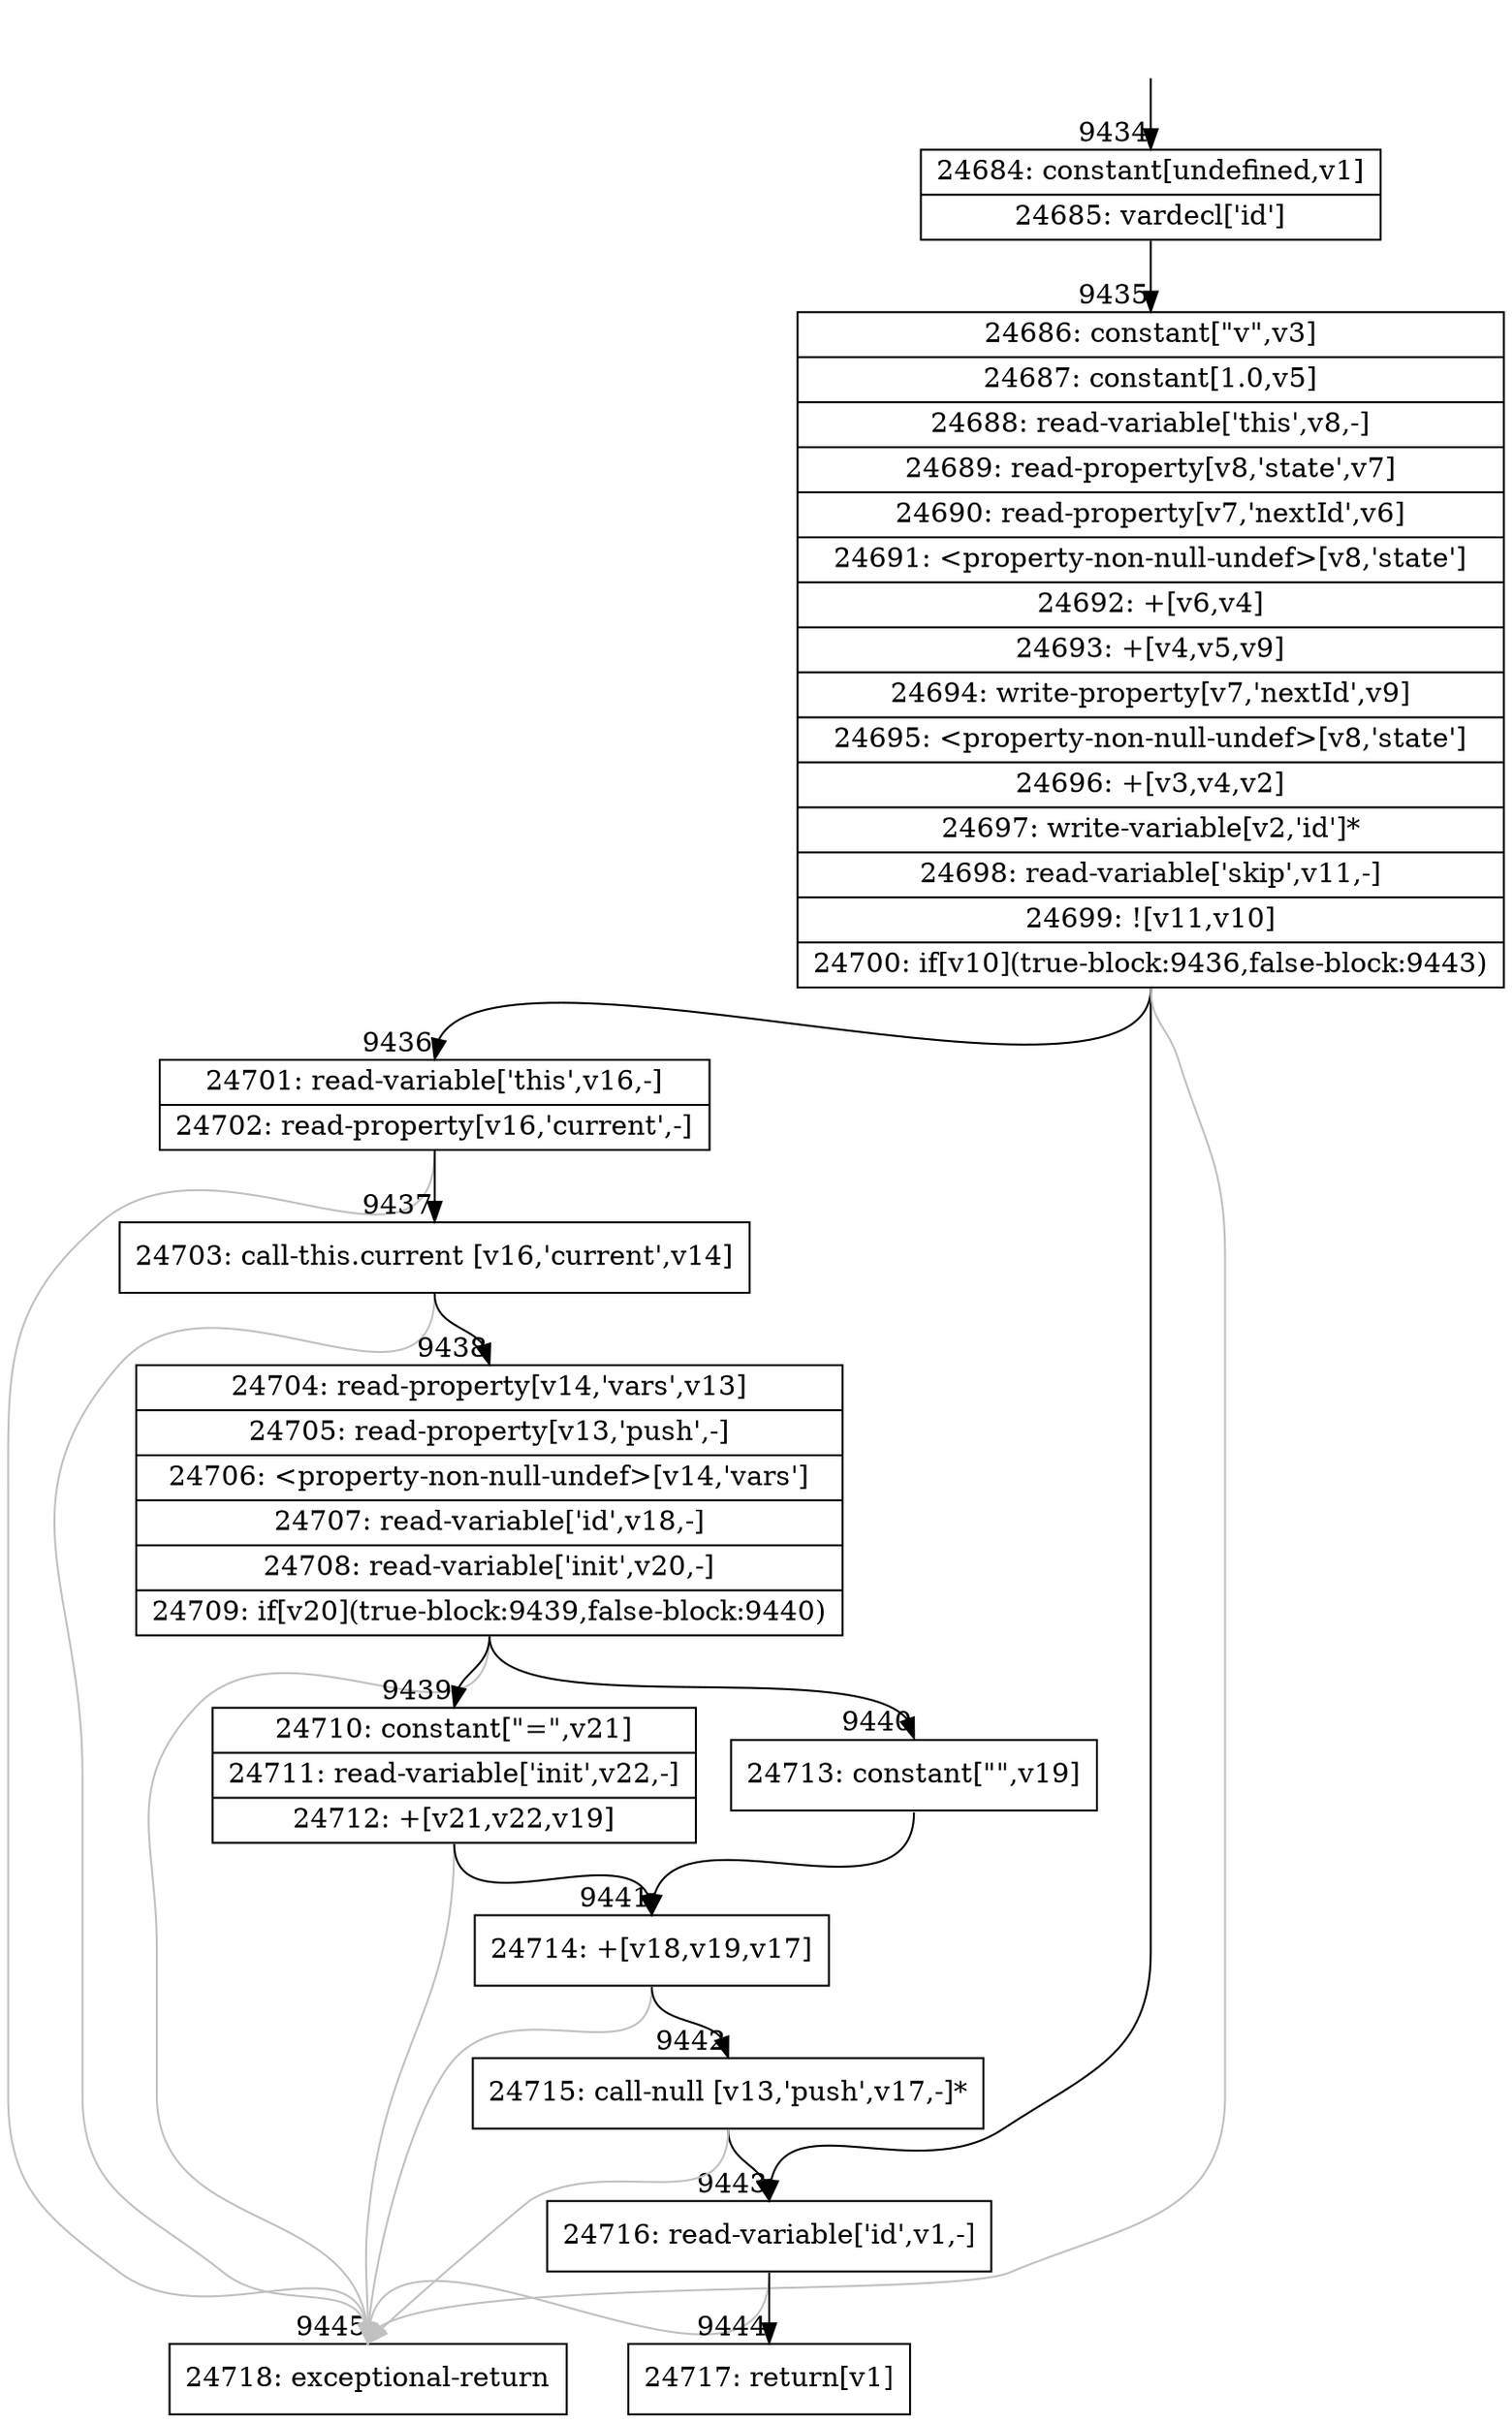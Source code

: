 digraph {
rankdir="TD"
BB_entry694[shape=none,label=""];
BB_entry694 -> BB9434 [tailport=s, headport=n, headlabel="    9434"]
BB9434 [shape=record label="{24684: constant[undefined,v1]|24685: vardecl['id']}" ] 
BB9434 -> BB9435 [tailport=s, headport=n, headlabel="      9435"]
BB9435 [shape=record label="{24686: constant[\"v\",v3]|24687: constant[1.0,v5]|24688: read-variable['this',v8,-]|24689: read-property[v8,'state',v7]|24690: read-property[v7,'nextId',v6]|24691: \<property-non-null-undef\>[v8,'state']|24692: +[v6,v4]|24693: +[v4,v5,v9]|24694: write-property[v7,'nextId',v9]|24695: \<property-non-null-undef\>[v8,'state']|24696: +[v3,v4,v2]|24697: write-variable[v2,'id']*|24698: read-variable['skip',v11,-]|24699: ![v11,v10]|24700: if[v10](true-block:9436,false-block:9443)}" ] 
BB9435 -> BB9436 [tailport=s, headport=n, headlabel="      9436"]
BB9435 -> BB9443 [tailport=s, headport=n, headlabel="      9443"]
BB9435 -> BB9445 [tailport=s, headport=n, color=gray, headlabel="      9445"]
BB9436 [shape=record label="{24701: read-variable['this',v16,-]|24702: read-property[v16,'current',-]}" ] 
BB9436 -> BB9437 [tailport=s, headport=n, headlabel="      9437"]
BB9436 -> BB9445 [tailport=s, headport=n, color=gray]
BB9437 [shape=record label="{24703: call-this.current [v16,'current',v14]}" ] 
BB9437 -> BB9438 [tailport=s, headport=n, headlabel="      9438"]
BB9437 -> BB9445 [tailport=s, headport=n, color=gray]
BB9438 [shape=record label="{24704: read-property[v14,'vars',v13]|24705: read-property[v13,'push',-]|24706: \<property-non-null-undef\>[v14,'vars']|24707: read-variable['id',v18,-]|24708: read-variable['init',v20,-]|24709: if[v20](true-block:9439,false-block:9440)}" ] 
BB9438 -> BB9439 [tailport=s, headport=n, headlabel="      9439"]
BB9438 -> BB9440 [tailport=s, headport=n, headlabel="      9440"]
BB9438 -> BB9445 [tailport=s, headport=n, color=gray]
BB9439 [shape=record label="{24710: constant[\"=\",v21]|24711: read-variable['init',v22,-]|24712: +[v21,v22,v19]}" ] 
BB9439 -> BB9441 [tailport=s, headport=n, headlabel="      9441"]
BB9439 -> BB9445 [tailport=s, headport=n, color=gray]
BB9440 [shape=record label="{24713: constant[\"\",v19]}" ] 
BB9440 -> BB9441 [tailport=s, headport=n]
BB9441 [shape=record label="{24714: +[v18,v19,v17]}" ] 
BB9441 -> BB9442 [tailport=s, headport=n, headlabel="      9442"]
BB9441 -> BB9445 [tailport=s, headport=n, color=gray]
BB9442 [shape=record label="{24715: call-null [v13,'push',v17,-]*}" ] 
BB9442 -> BB9443 [tailport=s, headport=n]
BB9442 -> BB9445 [tailport=s, headport=n, color=gray]
BB9443 [shape=record label="{24716: read-variable['id',v1,-]}" ] 
BB9443 -> BB9444 [tailport=s, headport=n, headlabel="      9444"]
BB9443 -> BB9445 [tailport=s, headport=n, color=gray]
BB9444 [shape=record label="{24717: return[v1]}" ] 
BB9445 [shape=record label="{24718: exceptional-return}" ] 
//#$~ 13558
}
